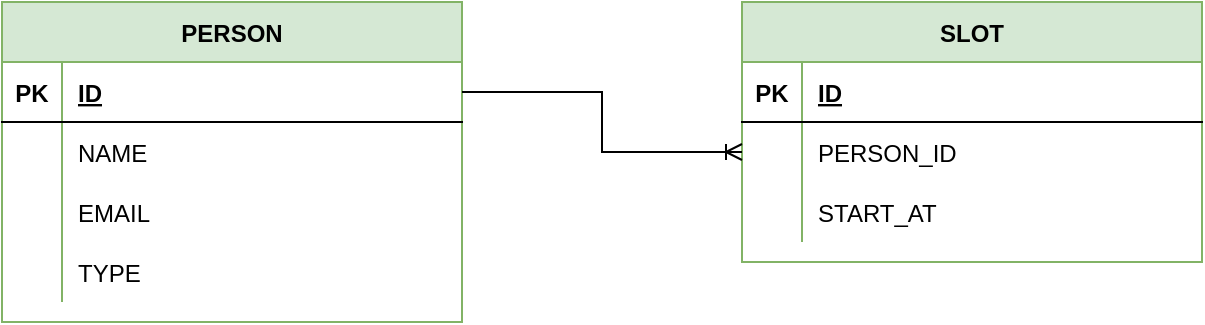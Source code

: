 <mxfile version="17.2.4" type="device"><diagram id="R2lEEEUBdFMjLlhIrx00" name="Page-1"><mxGraphModel dx="1102" dy="1965" grid="1" gridSize="10" guides="1" tooltips="1" connect="1" arrows="1" fold="1" page="1" pageScale="1" pageWidth="850" pageHeight="1100" math="0" shadow="0" extFonts="Permanent Marker^https://fonts.googleapis.com/css?family=Permanent+Marker"><root><mxCell id="0"/><mxCell id="1" parent="0"/><mxCell id="Oh4uRhboprsHYKnQxZQ1-1" value="SLOT" style="shape=table;startSize=30;container=1;collapsible=1;childLayout=tableLayout;fixedRows=1;rowLines=0;fontStyle=1;align=center;resizeLast=1;fontSize=12;strokeColor=#82b366;fillColor=#d5e8d4;" parent="1" vertex="1"><mxGeometry x="480" y="-780" width="230" height="130" as="geometry"/></mxCell><mxCell id="Oh4uRhboprsHYKnQxZQ1-2" value="" style="shape=tableRow;horizontal=0;startSize=0;swimlaneHead=0;swimlaneBody=0;fillColor=none;collapsible=0;dropTarget=0;points=[[0,0.5],[1,0.5]];portConstraint=eastwest;top=0;left=0;right=0;bottom=1;fontSize=12;strokeColor=default;" parent="Oh4uRhboprsHYKnQxZQ1-1" vertex="1"><mxGeometry y="30" width="230" height="30" as="geometry"/></mxCell><mxCell id="Oh4uRhboprsHYKnQxZQ1-3" value="PK" style="shape=partialRectangle;connectable=0;fillColor=none;top=0;left=0;bottom=0;right=0;fontStyle=1;overflow=hidden;fontSize=12;strokeColor=default;" parent="Oh4uRhboprsHYKnQxZQ1-2" vertex="1"><mxGeometry width="30" height="30" as="geometry"><mxRectangle width="30" height="30" as="alternateBounds"/></mxGeometry></mxCell><mxCell id="Oh4uRhboprsHYKnQxZQ1-4" value="ID" style="shape=partialRectangle;connectable=0;fillColor=none;top=0;left=0;bottom=0;right=0;align=left;spacingLeft=6;fontStyle=5;overflow=hidden;fontSize=12;strokeColor=default;" parent="Oh4uRhboprsHYKnQxZQ1-2" vertex="1"><mxGeometry x="30" width="200" height="30" as="geometry"><mxRectangle width="200" height="30" as="alternateBounds"/></mxGeometry></mxCell><mxCell id="Oh4uRhboprsHYKnQxZQ1-5" value="" style="shape=tableRow;horizontal=0;startSize=0;swimlaneHead=0;swimlaneBody=0;fillColor=none;collapsible=0;dropTarget=0;points=[[0,0.5],[1,0.5]];portConstraint=eastwest;top=0;left=0;right=0;bottom=0;fontSize=12;strokeColor=default;" parent="Oh4uRhboprsHYKnQxZQ1-1" vertex="1"><mxGeometry y="60" width="230" height="30" as="geometry"/></mxCell><mxCell id="Oh4uRhboprsHYKnQxZQ1-6" value="" style="shape=partialRectangle;connectable=0;fillColor=none;top=0;left=0;bottom=0;right=0;editable=1;overflow=hidden;fontSize=12;strokeColor=default;" parent="Oh4uRhboprsHYKnQxZQ1-5" vertex="1"><mxGeometry width="30" height="30" as="geometry"><mxRectangle width="30" height="30" as="alternateBounds"/></mxGeometry></mxCell><mxCell id="Oh4uRhboprsHYKnQxZQ1-7" value="PERSON_ID" style="shape=partialRectangle;connectable=0;fillColor=none;top=0;left=0;bottom=0;right=0;align=left;spacingLeft=6;overflow=hidden;fontSize=12;strokeColor=default;" parent="Oh4uRhboprsHYKnQxZQ1-5" vertex="1"><mxGeometry x="30" width="200" height="30" as="geometry"><mxRectangle width="200" height="30" as="alternateBounds"/></mxGeometry></mxCell><mxCell id="_TdIbrMvjl7CSTnY0jES-1" value="" style="shape=tableRow;horizontal=0;startSize=0;swimlaneHead=0;swimlaneBody=0;fillColor=none;collapsible=0;dropTarget=0;points=[[0,0.5],[1,0.5]];portConstraint=eastwest;top=0;left=0;right=0;bottom=0;fontSize=12;strokeColor=default;" parent="Oh4uRhboprsHYKnQxZQ1-1" vertex="1"><mxGeometry y="90" width="230" height="30" as="geometry"/></mxCell><mxCell id="_TdIbrMvjl7CSTnY0jES-2" value="" style="shape=partialRectangle;connectable=0;fillColor=none;top=0;left=0;bottom=0;right=0;editable=1;overflow=hidden;fontSize=12;strokeColor=default;" parent="_TdIbrMvjl7CSTnY0jES-1" vertex="1"><mxGeometry width="30" height="30" as="geometry"><mxRectangle width="30" height="30" as="alternateBounds"/></mxGeometry></mxCell><mxCell id="_TdIbrMvjl7CSTnY0jES-3" value="START_AT" style="shape=partialRectangle;connectable=0;fillColor=none;top=0;left=0;bottom=0;right=0;align=left;spacingLeft=6;overflow=hidden;fontSize=12;strokeColor=default;" parent="_TdIbrMvjl7CSTnY0jES-1" vertex="1"><mxGeometry x="30" width="200" height="30" as="geometry"><mxRectangle width="200" height="30" as="alternateBounds"/></mxGeometry></mxCell><mxCell id="_TdIbrMvjl7CSTnY0jES-7" value="PERSON" style="shape=table;startSize=30;container=1;collapsible=1;childLayout=tableLayout;fixedRows=1;rowLines=0;fontStyle=1;align=center;resizeLast=1;fontSize=12;strokeColor=#82b366;fillColor=#d5e8d4;" parent="1" vertex="1"><mxGeometry x="110" y="-780" width="230" height="160" as="geometry"/></mxCell><mxCell id="_TdIbrMvjl7CSTnY0jES-8" value="" style="shape=tableRow;horizontal=0;startSize=0;swimlaneHead=0;swimlaneBody=0;fillColor=none;collapsible=0;dropTarget=0;points=[[0,0.5],[1,0.5]];portConstraint=eastwest;top=0;left=0;right=0;bottom=1;fontSize=12;strokeColor=default;" parent="_TdIbrMvjl7CSTnY0jES-7" vertex="1"><mxGeometry y="30" width="230" height="30" as="geometry"/></mxCell><mxCell id="_TdIbrMvjl7CSTnY0jES-9" value="PK" style="shape=partialRectangle;connectable=0;fillColor=none;top=0;left=0;bottom=0;right=0;fontStyle=1;overflow=hidden;fontSize=12;strokeColor=default;" parent="_TdIbrMvjl7CSTnY0jES-8" vertex="1"><mxGeometry width="30" height="30" as="geometry"><mxRectangle width="30" height="30" as="alternateBounds"/></mxGeometry></mxCell><mxCell id="_TdIbrMvjl7CSTnY0jES-10" value="ID" style="shape=partialRectangle;connectable=0;fillColor=none;top=0;left=0;bottom=0;right=0;align=left;spacingLeft=6;fontStyle=5;overflow=hidden;fontSize=12;strokeColor=default;" parent="_TdIbrMvjl7CSTnY0jES-8" vertex="1"><mxGeometry x="30" width="200" height="30" as="geometry"><mxRectangle width="200" height="30" as="alternateBounds"/></mxGeometry></mxCell><mxCell id="_TdIbrMvjl7CSTnY0jES-11" value="" style="shape=tableRow;horizontal=0;startSize=0;swimlaneHead=0;swimlaneBody=0;fillColor=none;collapsible=0;dropTarget=0;points=[[0,0.5],[1,0.5]];portConstraint=eastwest;top=0;left=0;right=0;bottom=0;fontSize=12;strokeColor=default;" parent="_TdIbrMvjl7CSTnY0jES-7" vertex="1"><mxGeometry y="60" width="230" height="30" as="geometry"/></mxCell><mxCell id="_TdIbrMvjl7CSTnY0jES-12" value="" style="shape=partialRectangle;connectable=0;fillColor=none;top=0;left=0;bottom=0;right=0;editable=1;overflow=hidden;fontSize=12;strokeColor=default;" parent="_TdIbrMvjl7CSTnY0jES-11" vertex="1"><mxGeometry width="30" height="30" as="geometry"><mxRectangle width="30" height="30" as="alternateBounds"/></mxGeometry></mxCell><mxCell id="_TdIbrMvjl7CSTnY0jES-13" value="NAME" style="shape=partialRectangle;connectable=0;fillColor=none;top=0;left=0;bottom=0;right=0;align=left;spacingLeft=6;overflow=hidden;fontSize=12;strokeColor=default;" parent="_TdIbrMvjl7CSTnY0jES-11" vertex="1"><mxGeometry x="30" width="200" height="30" as="geometry"><mxRectangle width="200" height="30" as="alternateBounds"/></mxGeometry></mxCell><mxCell id="_TdIbrMvjl7CSTnY0jES-14" value="" style="shape=tableRow;horizontal=0;startSize=0;swimlaneHead=0;swimlaneBody=0;fillColor=none;collapsible=0;dropTarget=0;points=[[0,0.5],[1,0.5]];portConstraint=eastwest;top=0;left=0;right=0;bottom=0;fontSize=12;strokeColor=default;" parent="_TdIbrMvjl7CSTnY0jES-7" vertex="1"><mxGeometry y="90" width="230" height="30" as="geometry"/></mxCell><mxCell id="_TdIbrMvjl7CSTnY0jES-15" value="" style="shape=partialRectangle;connectable=0;fillColor=none;top=0;left=0;bottom=0;right=0;editable=1;overflow=hidden;fontSize=12;strokeColor=default;" parent="_TdIbrMvjl7CSTnY0jES-14" vertex="1"><mxGeometry width="30" height="30" as="geometry"><mxRectangle width="30" height="30" as="alternateBounds"/></mxGeometry></mxCell><mxCell id="_TdIbrMvjl7CSTnY0jES-16" value="EMAIL" style="shape=partialRectangle;connectable=0;fillColor=none;top=0;left=0;bottom=0;right=0;align=left;spacingLeft=6;overflow=hidden;fontSize=12;strokeColor=default;" parent="_TdIbrMvjl7CSTnY0jES-14" vertex="1"><mxGeometry x="30" width="200" height="30" as="geometry"><mxRectangle width="200" height="30" as="alternateBounds"/></mxGeometry></mxCell><mxCell id="_TdIbrMvjl7CSTnY0jES-17" value="" style="shape=tableRow;horizontal=0;startSize=0;swimlaneHead=0;swimlaneBody=0;fillColor=none;collapsible=0;dropTarget=0;points=[[0,0.5],[1,0.5]];portConstraint=eastwest;top=0;left=0;right=0;bottom=0;fontSize=12;strokeColor=default;" parent="_TdIbrMvjl7CSTnY0jES-7" vertex="1"><mxGeometry y="120" width="230" height="30" as="geometry"/></mxCell><mxCell id="_TdIbrMvjl7CSTnY0jES-18" value="" style="shape=partialRectangle;connectable=0;fillColor=none;top=0;left=0;bottom=0;right=0;editable=1;overflow=hidden;fontSize=12;strokeColor=default;" parent="_TdIbrMvjl7CSTnY0jES-17" vertex="1"><mxGeometry width="30" height="30" as="geometry"><mxRectangle width="30" height="30" as="alternateBounds"/></mxGeometry></mxCell><mxCell id="_TdIbrMvjl7CSTnY0jES-19" value="TYPE" style="shape=partialRectangle;connectable=0;fillColor=none;top=0;left=0;bottom=0;right=0;align=left;spacingLeft=6;overflow=hidden;fontSize=12;strokeColor=default;" parent="_TdIbrMvjl7CSTnY0jES-17" vertex="1"><mxGeometry x="30" width="200" height="30" as="geometry"><mxRectangle width="200" height="30" as="alternateBounds"/></mxGeometry></mxCell><mxCell id="_TdIbrMvjl7CSTnY0jES-24" style="edgeStyle=orthogonalEdgeStyle;rounded=0;orthogonalLoop=1;jettySize=auto;html=1;endArrow=ERoneToMany;endFill=0;" parent="1" source="_TdIbrMvjl7CSTnY0jES-8" target="Oh4uRhboprsHYKnQxZQ1-5" edge="1"><mxGeometry relative="1" as="geometry"><mxPoint x="340" y="-685" as="targetPoint"/></mxGeometry></mxCell></root></mxGraphModel></diagram></mxfile>